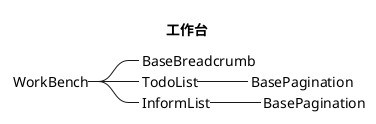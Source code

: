@startmindmap
title 工作台

+_ WorkBench
++_ BaseBreadcrumb
++_ TodoList
+++_ BasePagination
++_ InformList
+++_ BasePagination

@endmindmap